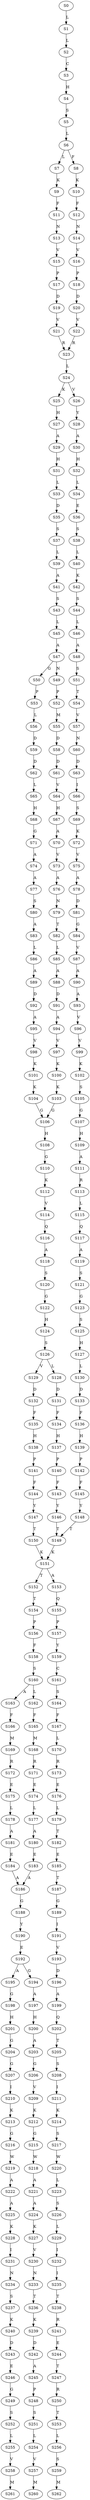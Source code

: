 strict digraph  {
	S0 -> S1 [ label = L ];
	S1 -> S2 [ label = L ];
	S2 -> S3 [ label = C ];
	S3 -> S4 [ label = H ];
	S4 -> S5 [ label = S ];
	S5 -> S6 [ label = L ];
	S6 -> S7 [ label = L ];
	S6 -> S8 [ label = F ];
	S7 -> S9 [ label = K ];
	S8 -> S10 [ label = K ];
	S9 -> S11 [ label = F ];
	S10 -> S12 [ label = F ];
	S11 -> S13 [ label = N ];
	S12 -> S14 [ label = N ];
	S13 -> S15 [ label = V ];
	S14 -> S16 [ label = V ];
	S15 -> S17 [ label = P ];
	S16 -> S18 [ label = P ];
	S17 -> S19 [ label = D ];
	S18 -> S20 [ label = D ];
	S19 -> S21 [ label = V ];
	S20 -> S22 [ label = V ];
	S21 -> S23 [ label = R ];
	S22 -> S23 [ label = R ];
	S23 -> S24 [ label = L ];
	S24 -> S25 [ label = K ];
	S24 -> S26 [ label = V ];
	S25 -> S27 [ label = H ];
	S26 -> S28 [ label = Y ];
	S27 -> S29 [ label = A ];
	S28 -> S30 [ label = A ];
	S29 -> S31 [ label = H ];
	S30 -> S32 [ label = H ];
	S31 -> S33 [ label = L ];
	S32 -> S34 [ label = L ];
	S33 -> S35 [ label = D ];
	S34 -> S36 [ label = E ];
	S35 -> S37 [ label = S ];
	S36 -> S38 [ label = S ];
	S37 -> S39 [ label = L ];
	S38 -> S40 [ label = L ];
	S39 -> S41 [ label = A ];
	S40 -> S42 [ label = K ];
	S41 -> S43 [ label = S ];
	S42 -> S44 [ label = S ];
	S43 -> S45 [ label = L ];
	S44 -> S46 [ label = L ];
	S45 -> S47 [ label = A ];
	S46 -> S48 [ label = A ];
	S47 -> S49 [ label = N ];
	S47 -> S50 [ label = G ];
	S48 -> S51 [ label = S ];
	S49 -> S52 [ label = P ];
	S50 -> S53 [ label = P ];
	S51 -> S54 [ label = T ];
	S52 -> S55 [ label = M ];
	S53 -> S56 [ label = L ];
	S54 -> S57 [ label = V ];
	S55 -> S58 [ label = D ];
	S56 -> S59 [ label = D ];
	S57 -> S60 [ label = N ];
	S58 -> S61 [ label = D ];
	S59 -> S62 [ label = D ];
	S60 -> S63 [ label = D ];
	S61 -> S64 [ label = V ];
	S62 -> S65 [ label = L ];
	S63 -> S66 [ label = I ];
	S64 -> S67 [ label = H ];
	S65 -> S68 [ label = H ];
	S66 -> S69 [ label = S ];
	S67 -> S70 [ label = A ];
	S68 -> S71 [ label = G ];
	S69 -> S72 [ label = K ];
	S70 -> S73 [ label = V ];
	S71 -> S74 [ label = A ];
	S72 -> S75 [ label = V ];
	S73 -> S76 [ label = A ];
	S74 -> S77 [ label = A ];
	S75 -> S78 [ label = A ];
	S76 -> S79 [ label = N ];
	S77 -> S80 [ label = S ];
	S78 -> S81 [ label = D ];
	S79 -> S82 [ label = T ];
	S80 -> S83 [ label = A ];
	S81 -> S84 [ label = G ];
	S82 -> S85 [ label = L ];
	S83 -> S86 [ label = L ];
	S84 -> S87 [ label = V ];
	S85 -> S88 [ label = A ];
	S86 -> S89 [ label = A ];
	S87 -> S90 [ label = A ];
	S88 -> S91 [ label = D ];
	S89 -> S92 [ label = D ];
	S90 -> S93 [ label = A ];
	S91 -> S94 [ label = A ];
	S92 -> S95 [ label = A ];
	S93 -> S96 [ label = V ];
	S94 -> S97 [ label = V ];
	S95 -> S98 [ label = V ];
	S96 -> S99 [ label = V ];
	S97 -> S100 [ label = K ];
	S98 -> S101 [ label = K ];
	S99 -> S102 [ label = K ];
	S100 -> S103 [ label = K ];
	S101 -> S104 [ label = K ];
	S102 -> S105 [ label = S ];
	S103 -> S106 [ label = G ];
	S104 -> S106 [ label = G ];
	S105 -> S107 [ label = G ];
	S106 -> S108 [ label = H ];
	S107 -> S109 [ label = H ];
	S108 -> S110 [ label = G ];
	S109 -> S111 [ label = A ];
	S110 -> S112 [ label = K ];
	S111 -> S113 [ label = R ];
	S112 -> S114 [ label = V ];
	S113 -> S115 [ label = L ];
	S114 -> S116 [ label = Q ];
	S115 -> S117 [ label = Q ];
	S116 -> S118 [ label = A ];
	S117 -> S119 [ label = A ];
	S118 -> S120 [ label = S ];
	S119 -> S121 [ label = S ];
	S120 -> S122 [ label = G ];
	S121 -> S123 [ label = G ];
	S122 -> S124 [ label = H ];
	S123 -> S125 [ label = S ];
	S124 -> S126 [ label = S ];
	S125 -> S127 [ label = H ];
	S126 -> S128 [ label = L ];
	S126 -> S129 [ label = V ];
	S127 -> S130 [ label = L ];
	S128 -> S131 [ label = D ];
	S129 -> S132 [ label = D ];
	S130 -> S133 [ label = D ];
	S131 -> S134 [ label = F ];
	S132 -> S135 [ label = F ];
	S133 -> S136 [ label = F ];
	S134 -> S137 [ label = H ];
	S135 -> S138 [ label = H ];
	S136 -> S139 [ label = H ];
	S137 -> S140 [ label = P ];
	S138 -> S141 [ label = P ];
	S139 -> S142 [ label = P ];
	S140 -> S143 [ label = F ];
	S141 -> S144 [ label = F ];
	S142 -> S145 [ label = F ];
	S143 -> S146 [ label = Y ];
	S144 -> S147 [ label = Y ];
	S145 -> S148 [ label = Y ];
	S146 -> S149 [ label = T ];
	S147 -> S150 [ label = T ];
	S148 -> S149 [ label = T ];
	S149 -> S151 [ label = K ];
	S150 -> S151 [ label = K ];
	S151 -> S152 [ label = T ];
	S151 -> S153 [ label = A ];
	S152 -> S154 [ label = T ];
	S153 -> S155 [ label = Q ];
	S154 -> S156 [ label = P ];
	S155 -> S157 [ label = P ];
	S156 -> S158 [ label = F ];
	S157 -> S159 [ label = Y ];
	S158 -> S160 [ label = S ];
	S159 -> S161 [ label = C ];
	S160 -> S162 [ label = L ];
	S160 -> S163 [ label = A ];
	S161 -> S164 [ label = S ];
	S162 -> S165 [ label = F ];
	S163 -> S166 [ label = F ];
	S164 -> S167 [ label = F ];
	S165 -> S168 [ label = M ];
	S166 -> S169 [ label = M ];
	S167 -> S170 [ label = L ];
	S168 -> S171 [ label = R ];
	S169 -> S172 [ label = R ];
	S170 -> S173 [ label = R ];
	S171 -> S174 [ label = E ];
	S172 -> S175 [ label = E ];
	S173 -> S176 [ label = E ];
	S174 -> S177 [ label = L ];
	S175 -> S178 [ label = L ];
	S176 -> S179 [ label = L ];
	S177 -> S180 [ label = A ];
	S178 -> S181 [ label = A ];
	S179 -> S182 [ label = T ];
	S180 -> S183 [ label = E ];
	S181 -> S184 [ label = E ];
	S182 -> S185 [ label = E ];
	S183 -> S186 [ label = A ];
	S184 -> S186 [ label = A ];
	S185 -> S187 [ label = T ];
	S186 -> S188 [ label = G ];
	S187 -> S189 [ label = G ];
	S188 -> S190 [ label = Y ];
	S189 -> S191 [ label = I ];
	S190 -> S192 [ label = E ];
	S191 -> S193 [ label = V ];
	S192 -> S194 [ label = G ];
	S192 -> S195 [ label = A ];
	S193 -> S196 [ label = D ];
	S194 -> S197 [ label = A ];
	S195 -> S198 [ label = G ];
	S196 -> S199 [ label = A ];
	S197 -> S200 [ label = H ];
	S198 -> S201 [ label = H ];
	S199 -> S202 [ label = Q ];
	S200 -> S203 [ label = A ];
	S201 -> S204 [ label = G ];
	S202 -> S205 [ label = T ];
	S203 -> S206 [ label = G ];
	S204 -> S207 [ label = G ];
	S205 -> S208 [ label = S ];
	S206 -> S209 [ label = V ];
	S207 -> S210 [ label = I ];
	S208 -> S211 [ label = I ];
	S209 -> S212 [ label = K ];
	S210 -> S213 [ label = K ];
	S211 -> S214 [ label = K ];
	S212 -> S215 [ label = G ];
	S213 -> S216 [ label = G ];
	S214 -> S217 [ label = S ];
	S215 -> S218 [ label = W ];
	S216 -> S219 [ label = W ];
	S217 -> S220 [ label = W ];
	S218 -> S221 [ label = A ];
	S219 -> S222 [ label = A ];
	S220 -> S223 [ label = L ];
	S221 -> S224 [ label = A ];
	S222 -> S225 [ label = A ];
	S223 -> S226 [ label = S ];
	S224 -> S227 [ label = K ];
	S225 -> S228 [ label = K ];
	S226 -> S229 [ label = L ];
	S227 -> S230 [ label = V ];
	S228 -> S231 [ label = I ];
	S229 -> S232 [ label = I ];
	S230 -> S233 [ label = N ];
	S231 -> S234 [ label = N ];
	S232 -> S235 [ label = I ];
	S233 -> S236 [ label = T ];
	S234 -> S237 [ label = S ];
	S235 -> S238 [ label = T ];
	S236 -> S239 [ label = K ];
	S237 -> S240 [ label = K ];
	S238 -> S241 [ label = R ];
	S239 -> S242 [ label = D ];
	S240 -> S243 [ label = D ];
	S241 -> S244 [ label = E ];
	S242 -> S245 [ label = A ];
	S243 -> S246 [ label = E ];
	S244 -> S247 [ label = T ];
	S245 -> S248 [ label = P ];
	S246 -> S249 [ label = G ];
	S247 -> S250 [ label = R ];
	S248 -> S251 [ label = S ];
	S249 -> S252 [ label = S ];
	S250 -> S253 [ label = T ];
	S251 -> S254 [ label = L ];
	S252 -> S255 [ label = L ];
	S253 -> S256 [ label = L ];
	S254 -> S257 [ label = V ];
	S255 -> S258 [ label = V ];
	S256 -> S259 [ label = S ];
	S257 -> S260 [ label = M ];
	S258 -> S261 [ label = M ];
	S259 -> S262 [ label = M ];
}
